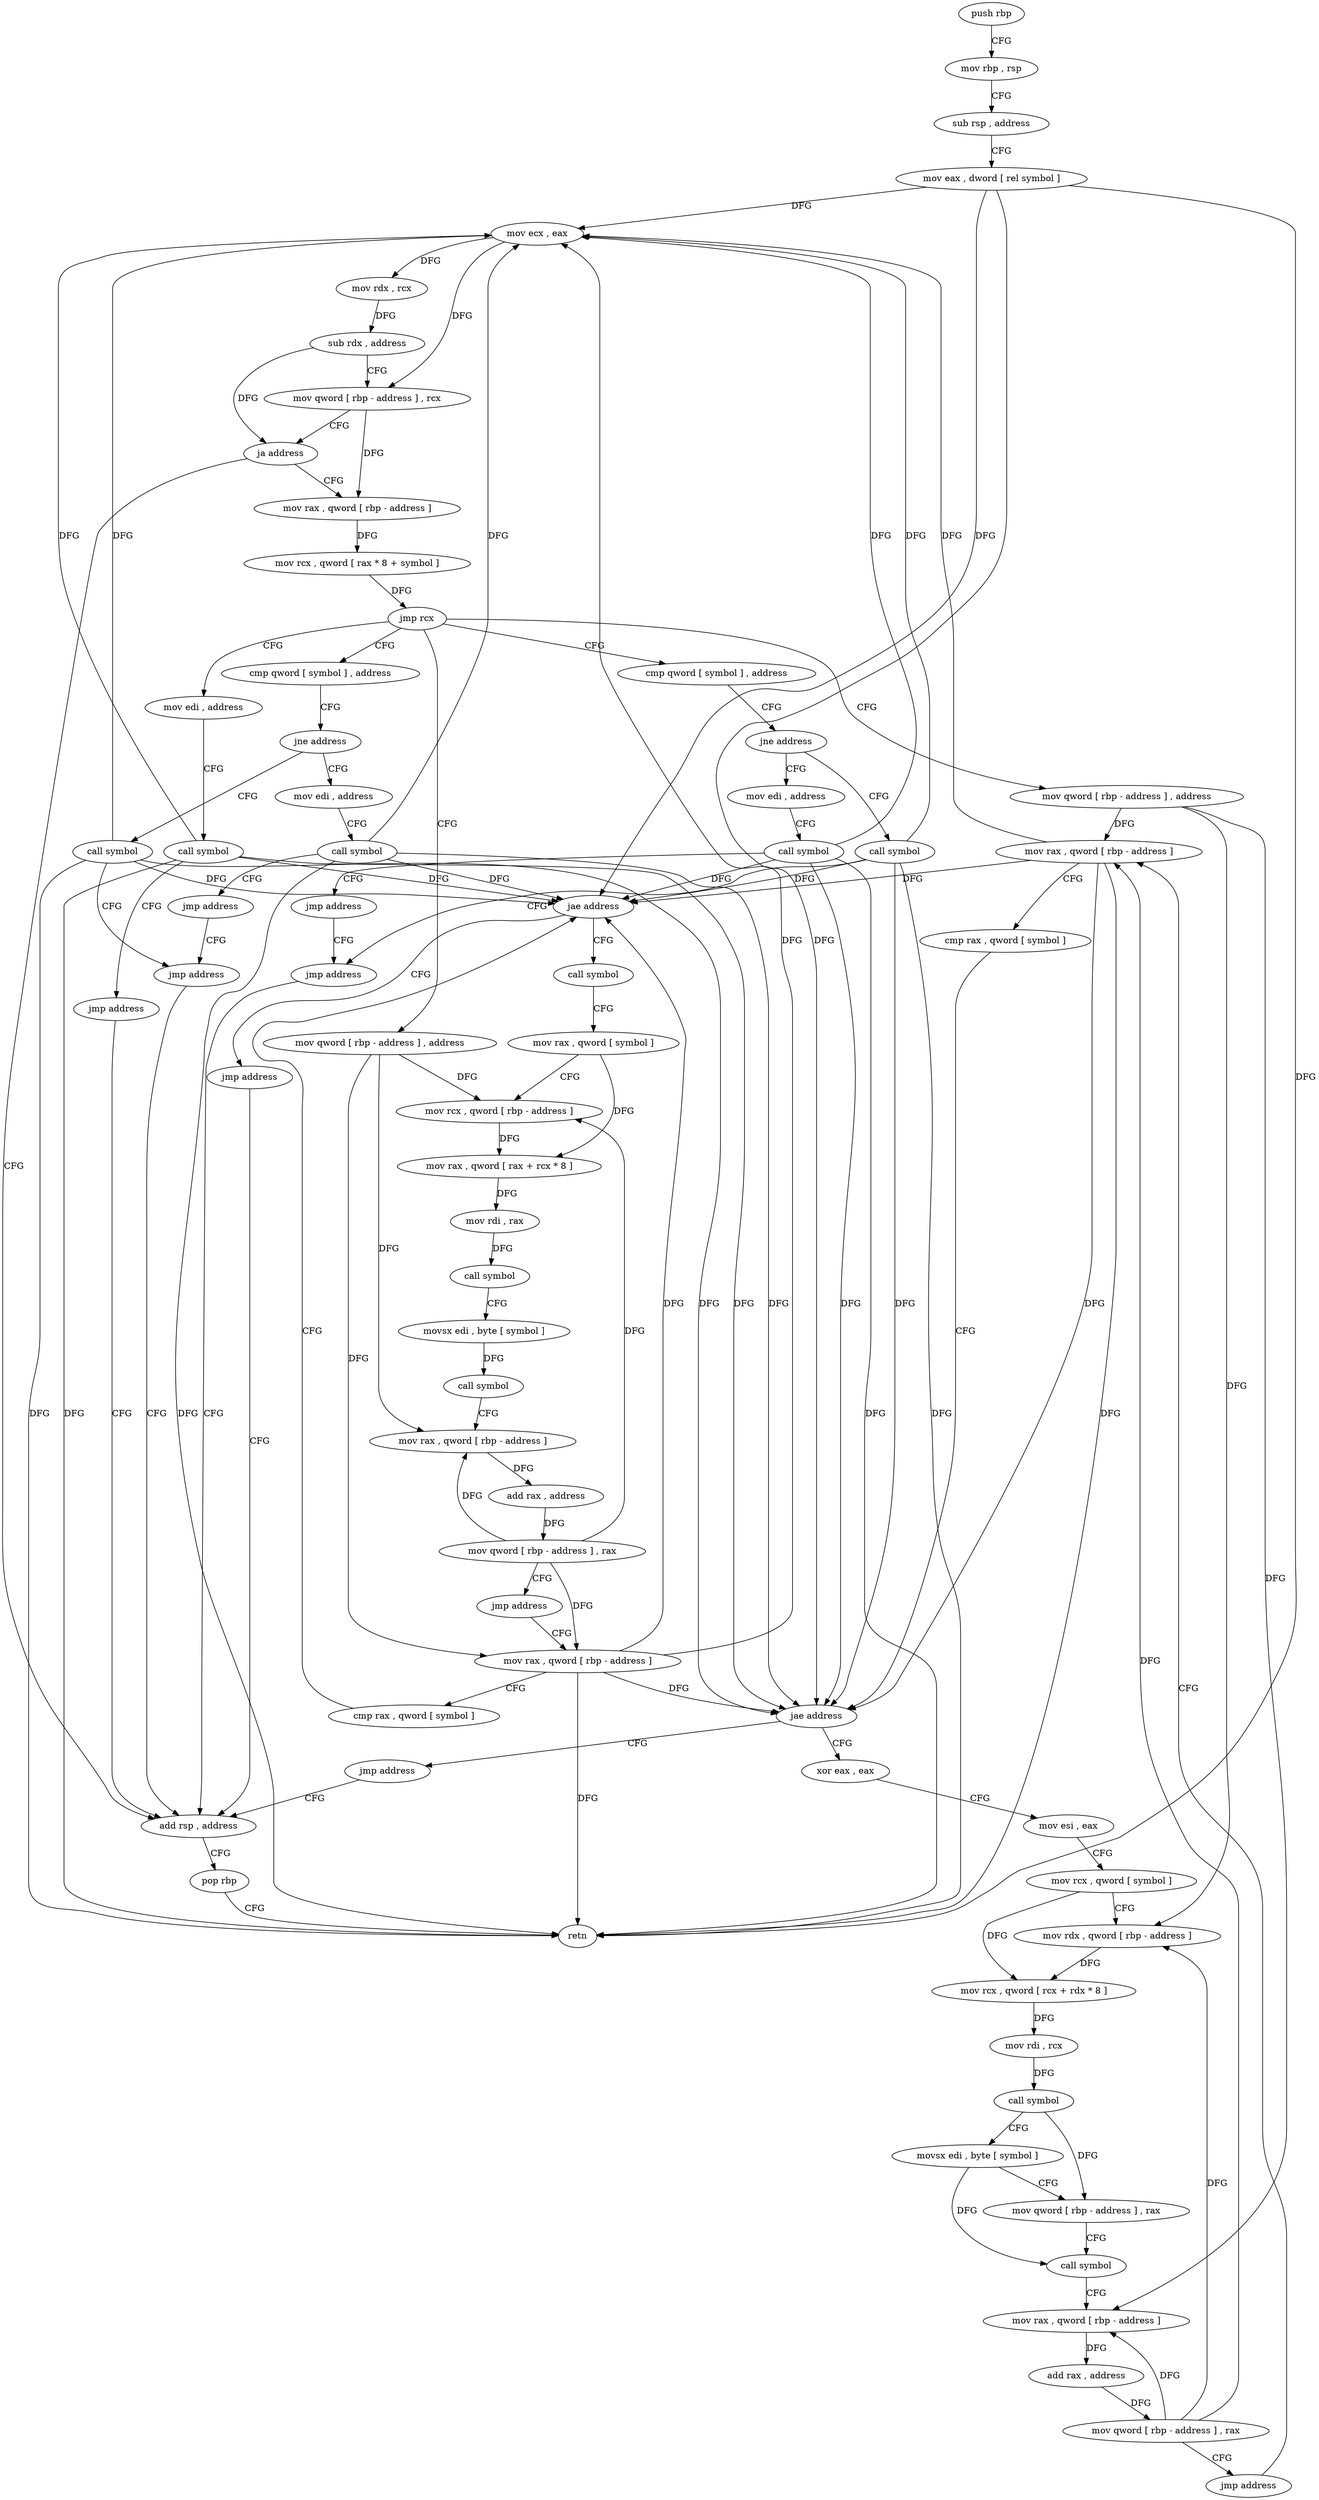 digraph "func" {
"4219792" [label = "push rbp" ]
"4219793" [label = "mov rbp , rsp" ]
"4219796" [label = "sub rsp , address" ]
"4219800" [label = "mov eax , dword [ rel symbol ]" ]
"4219806" [label = "mov ecx , eax" ]
"4219808" [label = "mov rdx , rcx" ]
"4219811" [label = "sub rdx , address" ]
"4219815" [label = "mov qword [ rbp - address ] , rcx" ]
"4219819" [label = "ja address" ]
"4220121" [label = "add rsp , address" ]
"4219825" [label = "mov rax , qword [ rbp - address ]" ]
"4220125" [label = "pop rbp" ]
"4220126" [label = "retn" ]
"4219829" [label = "mov rcx , qword [ rax * 8 + symbol ]" ]
"4219837" [label = "jmp rcx" ]
"4219839" [label = "mov qword [ rbp - address ] , address" ]
"4219934" [label = "cmp qword [ symbol ] , address" ]
"4219974" [label = "cmp qword [ symbol ] , address" ]
"4220014" [label = "mov edi , address" ]
"4220029" [label = "mov qword [ rbp - address ] , address" ]
"4219847" [label = "mov rax , qword [ rbp - address ]" ]
"4219943" [label = "jne address" ]
"4219964" [label = "call symbol" ]
"4219949" [label = "mov edi , address" ]
"4219983" [label = "jne address" ]
"4220004" [label = "call symbol" ]
"4219989" [label = "mov edi , address" ]
"4220019" [label = "call symbol" ]
"4220024" [label = "jmp address" ]
"4220037" [label = "mov rax , qword [ rbp - address ]" ]
"4219929" [label = "jmp address" ]
"4219865" [label = "xor eax , eax" ]
"4219867" [label = "mov esi , eax" ]
"4219869" [label = "mov rcx , qword [ symbol ]" ]
"4219877" [label = "mov rdx , qword [ rbp - address ]" ]
"4219881" [label = "mov rcx , qword [ rcx + rdx * 8 ]" ]
"4219885" [label = "mov rdi , rcx" ]
"4219888" [label = "call symbol" ]
"4219893" [label = "movsx edi , byte [ symbol ]" ]
"4219901" [label = "mov qword [ rbp - address ] , rax" ]
"4219905" [label = "call symbol" ]
"4219910" [label = "mov rax , qword [ rbp - address ]" ]
"4219914" [label = "add rax , address" ]
"4219920" [label = "mov qword [ rbp - address ] , rax" ]
"4219924" [label = "jmp address" ]
"4219969" [label = "jmp address" ]
"4219954" [label = "call symbol" ]
"4219959" [label = "jmp address" ]
"4220009" [label = "jmp address" ]
"4219994" [label = "call symbol" ]
"4219999" [label = "jmp address" ]
"4220116" [label = "jmp address" ]
"4220055" [label = "call symbol" ]
"4220060" [label = "mov rax , qword [ symbol ]" ]
"4220068" [label = "mov rcx , qword [ rbp - address ]" ]
"4220072" [label = "mov rax , qword [ rax + rcx * 8 ]" ]
"4220076" [label = "mov rdi , rax" ]
"4220079" [label = "call symbol" ]
"4220084" [label = "movsx edi , byte [ symbol ]" ]
"4220092" [label = "call symbol" ]
"4220097" [label = "mov rax , qword [ rbp - address ]" ]
"4220101" [label = "add rax , address" ]
"4220107" [label = "mov qword [ rbp - address ] , rax" ]
"4220111" [label = "jmp address" ]
"4219851" [label = "cmp rax , qword [ symbol ]" ]
"4219859" [label = "jae address" ]
"4220041" [label = "cmp rax , qword [ symbol ]" ]
"4220049" [label = "jae address" ]
"4219792" -> "4219793" [ label = "CFG" ]
"4219793" -> "4219796" [ label = "CFG" ]
"4219796" -> "4219800" [ label = "CFG" ]
"4219800" -> "4219806" [ label = "DFG" ]
"4219800" -> "4220126" [ label = "DFG" ]
"4219800" -> "4219859" [ label = "DFG" ]
"4219800" -> "4220049" [ label = "DFG" ]
"4219806" -> "4219808" [ label = "DFG" ]
"4219806" -> "4219815" [ label = "DFG" ]
"4219808" -> "4219811" [ label = "DFG" ]
"4219811" -> "4219815" [ label = "CFG" ]
"4219811" -> "4219819" [ label = "DFG" ]
"4219815" -> "4219819" [ label = "CFG" ]
"4219815" -> "4219825" [ label = "DFG" ]
"4219819" -> "4220121" [ label = "CFG" ]
"4219819" -> "4219825" [ label = "CFG" ]
"4220121" -> "4220125" [ label = "CFG" ]
"4219825" -> "4219829" [ label = "DFG" ]
"4220125" -> "4220126" [ label = "CFG" ]
"4219829" -> "4219837" [ label = "DFG" ]
"4219837" -> "4219839" [ label = "CFG" ]
"4219837" -> "4219934" [ label = "CFG" ]
"4219837" -> "4219974" [ label = "CFG" ]
"4219837" -> "4220014" [ label = "CFG" ]
"4219837" -> "4220029" [ label = "CFG" ]
"4219839" -> "4219847" [ label = "DFG" ]
"4219839" -> "4219877" [ label = "DFG" ]
"4219839" -> "4219910" [ label = "DFG" ]
"4219934" -> "4219943" [ label = "CFG" ]
"4219974" -> "4219983" [ label = "CFG" ]
"4220014" -> "4220019" [ label = "CFG" ]
"4220029" -> "4220037" [ label = "DFG" ]
"4220029" -> "4220068" [ label = "DFG" ]
"4220029" -> "4220097" [ label = "DFG" ]
"4219847" -> "4219851" [ label = "CFG" ]
"4219847" -> "4219806" [ label = "DFG" ]
"4219847" -> "4220126" [ label = "DFG" ]
"4219847" -> "4219859" [ label = "DFG" ]
"4219847" -> "4220049" [ label = "DFG" ]
"4219943" -> "4219964" [ label = "CFG" ]
"4219943" -> "4219949" [ label = "CFG" ]
"4219964" -> "4219969" [ label = "CFG" ]
"4219964" -> "4219806" [ label = "DFG" ]
"4219964" -> "4219859" [ label = "DFG" ]
"4219964" -> "4220126" [ label = "DFG" ]
"4219964" -> "4220049" [ label = "DFG" ]
"4219949" -> "4219954" [ label = "CFG" ]
"4219983" -> "4220004" [ label = "CFG" ]
"4219983" -> "4219989" [ label = "CFG" ]
"4220004" -> "4220009" [ label = "CFG" ]
"4220004" -> "4219806" [ label = "DFG" ]
"4220004" -> "4219859" [ label = "DFG" ]
"4220004" -> "4220126" [ label = "DFG" ]
"4220004" -> "4220049" [ label = "DFG" ]
"4219989" -> "4219994" [ label = "CFG" ]
"4220019" -> "4220024" [ label = "CFG" ]
"4220019" -> "4219806" [ label = "DFG" ]
"4220019" -> "4220126" [ label = "DFG" ]
"4220019" -> "4219859" [ label = "DFG" ]
"4220019" -> "4220049" [ label = "DFG" ]
"4220024" -> "4220121" [ label = "CFG" ]
"4220037" -> "4220041" [ label = "CFG" ]
"4220037" -> "4219806" [ label = "DFG" ]
"4220037" -> "4219859" [ label = "DFG" ]
"4220037" -> "4220126" [ label = "DFG" ]
"4220037" -> "4220049" [ label = "DFG" ]
"4219929" -> "4220121" [ label = "CFG" ]
"4219865" -> "4219867" [ label = "CFG" ]
"4219867" -> "4219869" [ label = "CFG" ]
"4219869" -> "4219877" [ label = "CFG" ]
"4219869" -> "4219881" [ label = "DFG" ]
"4219877" -> "4219881" [ label = "DFG" ]
"4219881" -> "4219885" [ label = "DFG" ]
"4219885" -> "4219888" [ label = "DFG" ]
"4219888" -> "4219893" [ label = "CFG" ]
"4219888" -> "4219901" [ label = "DFG" ]
"4219893" -> "4219901" [ label = "CFG" ]
"4219893" -> "4219905" [ label = "DFG" ]
"4219901" -> "4219905" [ label = "CFG" ]
"4219905" -> "4219910" [ label = "CFG" ]
"4219910" -> "4219914" [ label = "DFG" ]
"4219914" -> "4219920" [ label = "DFG" ]
"4219920" -> "4219924" [ label = "CFG" ]
"4219920" -> "4219847" [ label = "DFG" ]
"4219920" -> "4219877" [ label = "DFG" ]
"4219920" -> "4219910" [ label = "DFG" ]
"4219924" -> "4219847" [ label = "CFG" ]
"4219969" -> "4220121" [ label = "CFG" ]
"4219954" -> "4219959" [ label = "CFG" ]
"4219954" -> "4219806" [ label = "DFG" ]
"4219954" -> "4219859" [ label = "DFG" ]
"4219954" -> "4220126" [ label = "DFG" ]
"4219954" -> "4220049" [ label = "DFG" ]
"4219959" -> "4219969" [ label = "CFG" ]
"4220009" -> "4220121" [ label = "CFG" ]
"4219994" -> "4219999" [ label = "CFG" ]
"4219994" -> "4219806" [ label = "DFG" ]
"4219994" -> "4219859" [ label = "DFG" ]
"4219994" -> "4220126" [ label = "DFG" ]
"4219994" -> "4220049" [ label = "DFG" ]
"4219999" -> "4220009" [ label = "CFG" ]
"4220116" -> "4220121" [ label = "CFG" ]
"4220055" -> "4220060" [ label = "CFG" ]
"4220060" -> "4220068" [ label = "CFG" ]
"4220060" -> "4220072" [ label = "DFG" ]
"4220068" -> "4220072" [ label = "DFG" ]
"4220072" -> "4220076" [ label = "DFG" ]
"4220076" -> "4220079" [ label = "DFG" ]
"4220079" -> "4220084" [ label = "CFG" ]
"4220084" -> "4220092" [ label = "DFG" ]
"4220092" -> "4220097" [ label = "CFG" ]
"4220097" -> "4220101" [ label = "DFG" ]
"4220101" -> "4220107" [ label = "DFG" ]
"4220107" -> "4220111" [ label = "CFG" ]
"4220107" -> "4220037" [ label = "DFG" ]
"4220107" -> "4220068" [ label = "DFG" ]
"4220107" -> "4220097" [ label = "DFG" ]
"4220111" -> "4220037" [ label = "CFG" ]
"4219851" -> "4219859" [ label = "CFG" ]
"4219859" -> "4219929" [ label = "CFG" ]
"4219859" -> "4219865" [ label = "CFG" ]
"4220041" -> "4220049" [ label = "CFG" ]
"4220049" -> "4220116" [ label = "CFG" ]
"4220049" -> "4220055" [ label = "CFG" ]
}
